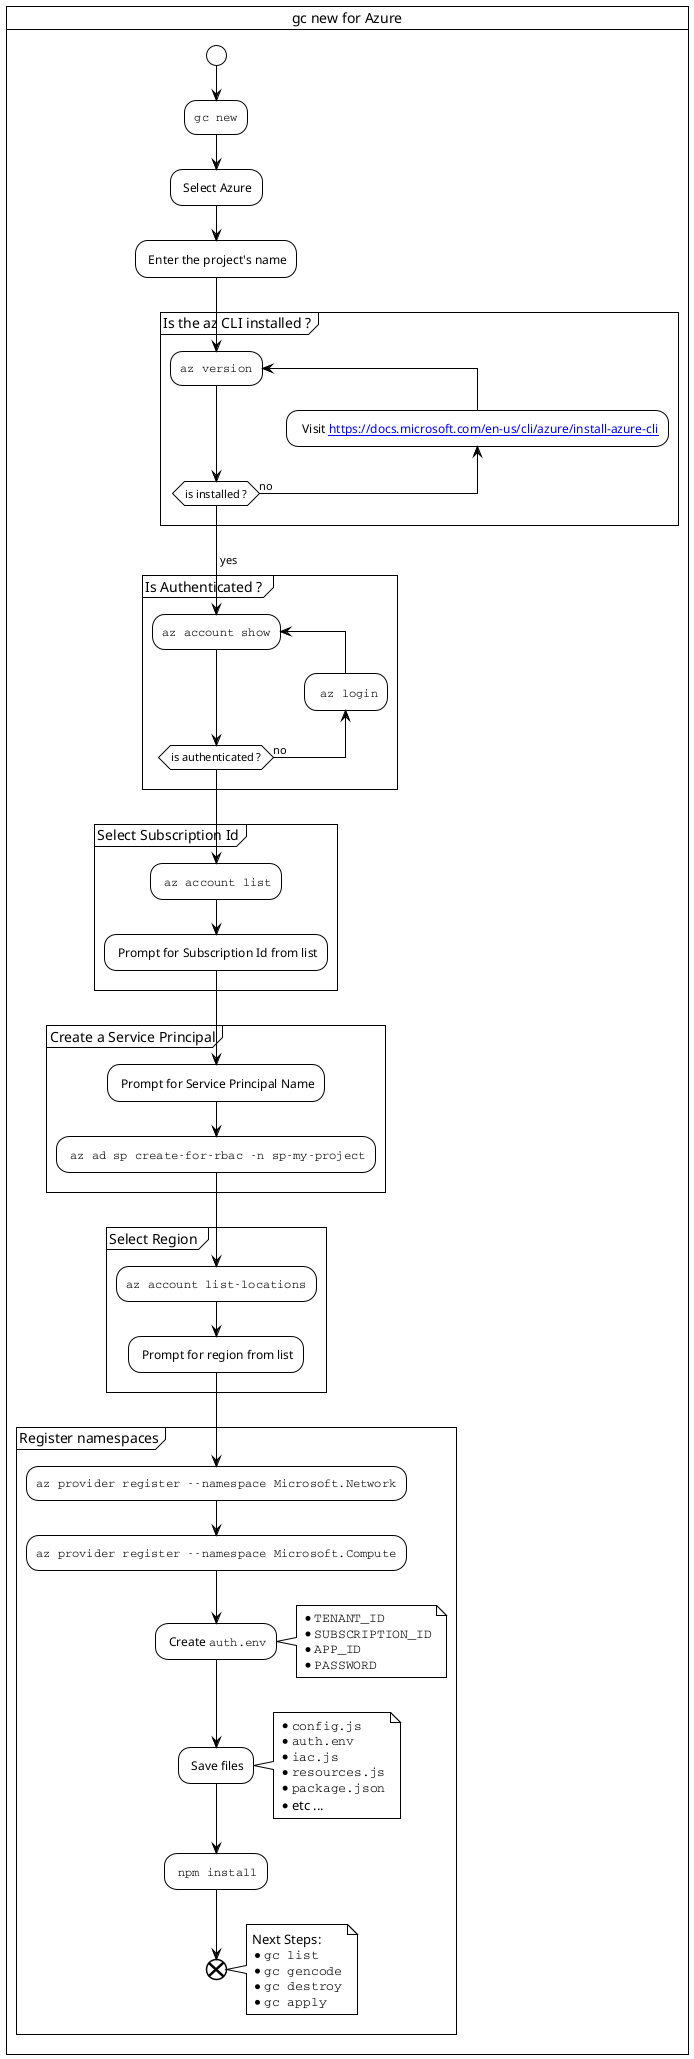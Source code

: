 @startuml gc-new-azure
!theme plain

skinparam svgLinkTarget _blank

card "gc new for Azure" {
start

:""gc new"";
: Select Azure;
: Enter the project's name;


partition "Is the az CLI installed ?" {
repeat :""az version"";
backward:  Visit [[https://docs.microsoft.com/en-us/cli/azure/install-azure-cli]];
repeat while (is installed ?) is (no) 
->yes;
}

partition "Is Authenticated ? " {

repeat :""az account show"";
backward:  ""az login"";
repeat while (is authenticated ?) is (no) 

}

partition "Select Subscription Id" {
 
: ""az account list"";
: Prompt for Subscription Id from list;
}

partition "Create a Service Principal" {
: Prompt for Service Principal Name;
: ""az ad sp create-for-rbac -n sp-my-project"";
}

partition "Select Region " {
  :""az account list-locations"";
: Prompt for region from list;
}

partition "Register namespaces" {
:""az provider register --namespace Microsoft.Network"";
:""az provider register --namespace Microsoft.Compute"";

: Create ""auth.env"";
note right
* ""TENANT_ID""
* ""SUBSCRIPTION_ID""
* ""APP_ID""
* ""PASSWORD""
end note 

: Save files; 
note right
* ""config.js""
* ""auth.env""
* ""iac.js""
* ""resources.js""
* ""package.json""
* etc ...
end note 

: ""npm install"";
end

note right
Next Steps:
* ""gc list""
* ""gc gencode""
* ""gc destroy""
* ""gc apply""
end note 

}
@enduml